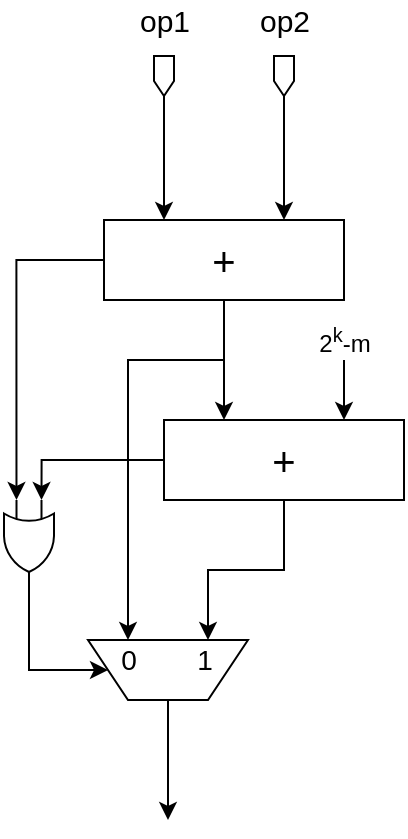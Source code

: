 <mxfile version="15.4.0" type="device"><diagram id="bQFldqt8LxyfUoTgcnft" name="第 1 页"><mxGraphModel dx="768" dy="482" grid="1" gridSize="10" guides="1" tooltips="1" connect="1" arrows="1" fold="1" page="1" pageScale="1" pageWidth="827" pageHeight="1169" math="0" shadow="0"><root><mxCell id="0"/><mxCell id="1" parent="0"/><mxCell id="gGjNQ6k2kzfN7fzGoiqO-8" style="edgeStyle=orthogonalEdgeStyle;rounded=0;orthogonalLoop=1;jettySize=auto;html=1;exitX=0.5;exitY=1;exitDx=0;exitDy=0;entryX=0.25;entryY=0;entryDx=0;entryDy=0;" parent="1" source="gGjNQ6k2kzfN7fzGoiqO-1" target="gGjNQ6k2kzfN7fzGoiqO-7" edge="1"><mxGeometry relative="1" as="geometry"/></mxCell><mxCell id="gGjNQ6k2kzfN7fzGoiqO-10" style="edgeStyle=orthogonalEdgeStyle;rounded=0;orthogonalLoop=1;jettySize=auto;html=1;exitX=0;exitY=0.5;exitDx=0;exitDy=0;entryX=0;entryY=0.75;entryDx=0;entryDy=0;entryPerimeter=0;" parent="1" source="gGjNQ6k2kzfN7fzGoiqO-1" target="gGjNQ6k2kzfN7fzGoiqO-9" edge="1"><mxGeometry relative="1" as="geometry"/></mxCell><mxCell id="gGjNQ6k2kzfN7fzGoiqO-22" style="edgeStyle=orthogonalEdgeStyle;rounded=0;orthogonalLoop=1;jettySize=auto;html=1;exitX=0.5;exitY=1;exitDx=0;exitDy=0;entryX=0.75;entryY=1;entryDx=0;entryDy=0;" parent="1" source="gGjNQ6k2kzfN7fzGoiqO-1" target="gGjNQ6k2kzfN7fzGoiqO-17" edge="1"><mxGeometry relative="1" as="geometry"><Array as="points"><mxPoint x="260" y="230"/><mxPoint x="212" y="230"/></Array></mxGeometry></mxCell><mxCell id="gGjNQ6k2kzfN7fzGoiqO-1" value="&lt;font style=&quot;font-size: 20px&quot;&gt;+&lt;/font&gt;" style="rounded=0;whiteSpace=wrap;html=1;" parent="1" vertex="1"><mxGeometry x="200" y="160" width="120" height="40" as="geometry"/></mxCell><mxCell id="gGjNQ6k2kzfN7fzGoiqO-4" style="edgeStyle=orthogonalEdgeStyle;rounded=0;orthogonalLoop=1;jettySize=auto;html=1;exitX=0.5;exitY=1;exitDx=0;exitDy=0;entryX=0.25;entryY=0;entryDx=0;entryDy=0;" parent="1" source="gGjNQ6k2kzfN7fzGoiqO-2" target="gGjNQ6k2kzfN7fzGoiqO-1" edge="1"><mxGeometry relative="1" as="geometry"/></mxCell><mxCell id="gGjNQ6k2kzfN7fzGoiqO-2" value="" style="shape=offPageConnector;whiteSpace=wrap;html=1;" parent="1" vertex="1"><mxGeometry x="225" y="78" width="10" height="20" as="geometry"/></mxCell><mxCell id="gGjNQ6k2kzfN7fzGoiqO-6" style="edgeStyle=orthogonalEdgeStyle;rounded=0;orthogonalLoop=1;jettySize=auto;html=1;entryX=0.75;entryY=0;entryDx=0;entryDy=0;" parent="1" source="gGjNQ6k2kzfN7fzGoiqO-5" target="gGjNQ6k2kzfN7fzGoiqO-1" edge="1"><mxGeometry relative="1" as="geometry"/></mxCell><mxCell id="gGjNQ6k2kzfN7fzGoiqO-5" value="" style="shape=offPageConnector;whiteSpace=wrap;html=1;" parent="1" vertex="1"><mxGeometry x="285" y="78" width="10" height="20" as="geometry"/></mxCell><mxCell id="gGjNQ6k2kzfN7fzGoiqO-11" style="edgeStyle=orthogonalEdgeStyle;rounded=0;orthogonalLoop=1;jettySize=auto;html=1;exitX=0;exitY=0.5;exitDx=0;exitDy=0;entryX=0;entryY=0.25;entryDx=0;entryDy=0;entryPerimeter=0;" parent="1" source="gGjNQ6k2kzfN7fzGoiqO-7" target="gGjNQ6k2kzfN7fzGoiqO-9" edge="1"><mxGeometry relative="1" as="geometry"/></mxCell><mxCell id="gGjNQ6k2kzfN7fzGoiqO-23" style="edgeStyle=orthogonalEdgeStyle;rounded=0;orthogonalLoop=1;jettySize=auto;html=1;exitX=0.5;exitY=1;exitDx=0;exitDy=0;entryX=0.25;entryY=1;entryDx=0;entryDy=0;" parent="1" source="gGjNQ6k2kzfN7fzGoiqO-7" target="gGjNQ6k2kzfN7fzGoiqO-17" edge="1"><mxGeometry relative="1" as="geometry"/></mxCell><mxCell id="gGjNQ6k2kzfN7fzGoiqO-7" value="&lt;font style=&quot;font-size: 20px&quot;&gt;+&lt;/font&gt;" style="rounded=0;whiteSpace=wrap;html=1;" parent="1" vertex="1"><mxGeometry x="230" y="260" width="120" height="40" as="geometry"/></mxCell><mxCell id="gGjNQ6k2kzfN7fzGoiqO-24" style="edgeStyle=orthogonalEdgeStyle;rounded=0;orthogonalLoop=1;jettySize=auto;html=1;exitX=1;exitY=0.5;exitDx=0;exitDy=0;exitPerimeter=0;entryX=1;entryY=0.5;entryDx=0;entryDy=0;" parent="1" source="gGjNQ6k2kzfN7fzGoiqO-9" target="gGjNQ6k2kzfN7fzGoiqO-17" edge="1"><mxGeometry relative="1" as="geometry"><Array as="points"><mxPoint x="162" y="385"/></Array></mxGeometry></mxCell><mxCell id="gGjNQ6k2kzfN7fzGoiqO-9" value="" style="verticalLabelPosition=bottom;shadow=0;dashed=0;align=center;html=1;verticalAlign=top;shape=mxgraph.electrical.logic_gates.logic_gate;operation=or;rotation=90;" parent="1" vertex="1"><mxGeometry x="140" y="310" width="45" height="25" as="geometry"/></mxCell><mxCell id="gGjNQ6k2kzfN7fzGoiqO-16" style="edgeStyle=orthogonalEdgeStyle;rounded=0;orthogonalLoop=1;jettySize=auto;html=1;entryX=0.75;entryY=0;entryDx=0;entryDy=0;" parent="1" source="gGjNQ6k2kzfN7fzGoiqO-13" target="gGjNQ6k2kzfN7fzGoiqO-7" edge="1"><mxGeometry relative="1" as="geometry"/></mxCell><mxCell id="gGjNQ6k2kzfN7fzGoiqO-13" value="2&lt;sup&gt;k&lt;/sup&gt;-m" style="text;html=1;resizable=0;autosize=1;align=center;verticalAlign=middle;points=[];fillColor=none;strokeColor=none;rounded=0;" parent="1" vertex="1"><mxGeometry x="300" y="210" width="40" height="20" as="geometry"/></mxCell><mxCell id="gGjNQ6k2kzfN7fzGoiqO-27" style="edgeStyle=orthogonalEdgeStyle;rounded=0;orthogonalLoop=1;jettySize=auto;html=1;exitX=0.5;exitY=0;exitDx=0;exitDy=0;" parent="1" source="gGjNQ6k2kzfN7fzGoiqO-17" edge="1"><mxGeometry relative="1" as="geometry"><mxPoint x="232" y="460" as="targetPoint"/></mxGeometry></mxCell><mxCell id="gGjNQ6k2kzfN7fzGoiqO-17" value="" style="shape=trapezoid;perimeter=trapezoidPerimeter;whiteSpace=wrap;html=1;fixedSize=1;rotation=-180;" parent="1" vertex="1"><mxGeometry x="192" y="370" width="80" height="30" as="geometry"/></mxCell><mxCell id="gGjNQ6k2kzfN7fzGoiqO-25" value="&lt;font style=&quot;font-size: 14px&quot;&gt;0&lt;/font&gt;" style="text;html=1;resizable=0;autosize=1;align=center;verticalAlign=middle;points=[];fillColor=none;strokeColor=none;rounded=0;" parent="1" vertex="1"><mxGeometry x="202" y="370" width="20" height="20" as="geometry"/></mxCell><mxCell id="gGjNQ6k2kzfN7fzGoiqO-26" value="&lt;font style=&quot;font-size: 14px&quot;&gt;1&lt;/font&gt;" style="text;html=1;resizable=0;autosize=1;align=center;verticalAlign=middle;points=[];fillColor=none;strokeColor=none;rounded=0;" parent="1" vertex="1"><mxGeometry x="240" y="370" width="20" height="20" as="geometry"/></mxCell><mxCell id="CD_d1ZBR1pfVXC7G21DP-1" value="&lt;font style=&quot;font-size: 15px&quot;&gt;op1&lt;/font&gt;" style="text;html=1;resizable=0;autosize=1;align=center;verticalAlign=middle;points=[];fillColor=none;strokeColor=none;rounded=0;" vertex="1" parent="1"><mxGeometry x="210" y="50" width="40" height="20" as="geometry"/></mxCell><mxCell id="CD_d1ZBR1pfVXC7G21DP-2" value="&lt;font style=&quot;font-size: 15px&quot;&gt;op2&lt;/font&gt;" style="text;html=1;resizable=0;autosize=1;align=center;verticalAlign=middle;points=[];fillColor=none;strokeColor=none;rounded=0;" vertex="1" parent="1"><mxGeometry x="270" y="50" width="40" height="20" as="geometry"/></mxCell></root></mxGraphModel></diagram></mxfile>